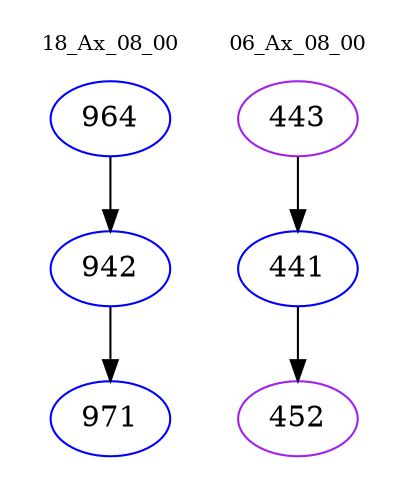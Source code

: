 digraph{
subgraph cluster_0 {
color = white
label = "18_Ax_08_00";
fontsize=10;
T0_964 [label="964", color="blue"]
T0_964 -> T0_942 [color="black"]
T0_942 [label="942", color="blue"]
T0_942 -> T0_971 [color="black"]
T0_971 [label="971", color="blue"]
}
subgraph cluster_1 {
color = white
label = "06_Ax_08_00";
fontsize=10;
T1_443 [label="443", color="purple"]
T1_443 -> T1_441 [color="black"]
T1_441 [label="441", color="blue"]
T1_441 -> T1_452 [color="black"]
T1_452 [label="452", color="purple"]
}
}
